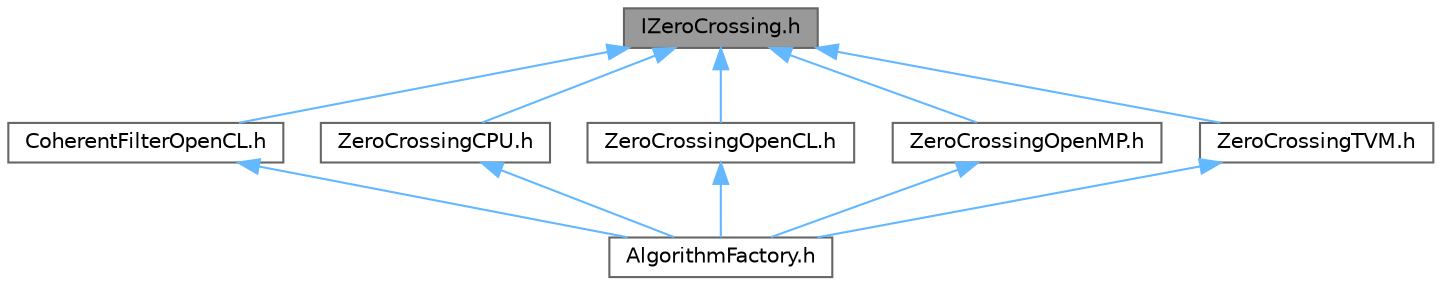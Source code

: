 digraph "IZeroCrossing.h"
{
 // LATEX_PDF_SIZE
  bgcolor="transparent";
  edge [fontname=Helvetica,fontsize=10,labelfontname=Helvetica,labelfontsize=10];
  node [fontname=Helvetica,fontsize=10,shape=box,height=0.2,width=0.4];
  Node1 [id="Node000001",label="IZeroCrossing.h",height=0.2,width=0.4,color="gray40", fillcolor="grey60", style="filled", fontcolor="black",tooltip="Interface to define zero crossing algorithms on differents processors."];
  Node1 -> Node2 [id="edge1_Node000001_Node000002",dir="back",color="steelblue1",style="solid",tooltip=" "];
  Node2 [id="Node000002",label="CoherentFilterOpenCL.h",height=0.2,width=0.4,color="grey40", fillcolor="white", style="filled",URL="$CoherentFilterOpenCL_8h.html",tooltip="Calculate edges using the zero crossing algorithm. Apache TVM version."];
  Node2 -> Node3 [id="edge2_Node000002_Node000003",dir="back",color="steelblue1",style="solid",tooltip=" "];
  Node3 [id="Node000003",label="AlgorithmFactory.h",height=0.2,width=0.4,color="grey40", fillcolor="white", style="filled",URL="$AlgorithmFactory_8h.html",tooltip="Factory for the IAlgorithm interface."];
  Node1 -> Node4 [id="edge3_Node000001_Node000004",dir="back",color="steelblue1",style="solid",tooltip=" "];
  Node4 [id="Node000004",label="ZeroCrossingCPU.h",height=0.2,width=0.4,color="grey40", fillcolor="white", style="filled",URL="$ZeroCrossingCPU_8h.html",tooltip="Calculate edges using the zero crossing algorithm."];
  Node4 -> Node3 [id="edge4_Node000004_Node000003",dir="back",color="steelblue1",style="solid",tooltip=" "];
  Node1 -> Node5 [id="edge5_Node000001_Node000005",dir="back",color="steelblue1",style="solid",tooltip=" "];
  Node5 [id="Node000005",label="ZeroCrossingOpenCL.h",height=0.2,width=0.4,color="grey40", fillcolor="white", style="filled",URL="$ZeroCrossingOpenCL_8h.html",tooltip=" "];
  Node5 -> Node3 [id="edge6_Node000005_Node000003",dir="back",color="steelblue1",style="solid",tooltip=" "];
  Node1 -> Node6 [id="edge7_Node000001_Node000006",dir="back",color="steelblue1",style="solid",tooltip=" "];
  Node6 [id="Node000006",label="ZeroCrossingOpenMP.h",height=0.2,width=0.4,color="grey40", fillcolor="white", style="filled",URL="$ZeroCrossingOpenMP_8h.html",tooltip="Calculate edges using the zero crossing algorithm. Optimized version."];
  Node6 -> Node3 [id="edge8_Node000006_Node000003",dir="back",color="steelblue1",style="solid",tooltip=" "];
  Node1 -> Node7 [id="edge9_Node000001_Node000007",dir="back",color="steelblue1",style="solid",tooltip=" "];
  Node7 [id="Node000007",label="ZeroCrossingTVM.h",height=0.2,width=0.4,color="grey40", fillcolor="white", style="filled",URL="$ZeroCrossingTVM_8h.html",tooltip="Calculate edges using the zero crossing algorithm. Apache TVM version."];
  Node7 -> Node3 [id="edge10_Node000007_Node000003",dir="back",color="steelblue1",style="solid",tooltip=" "];
}
